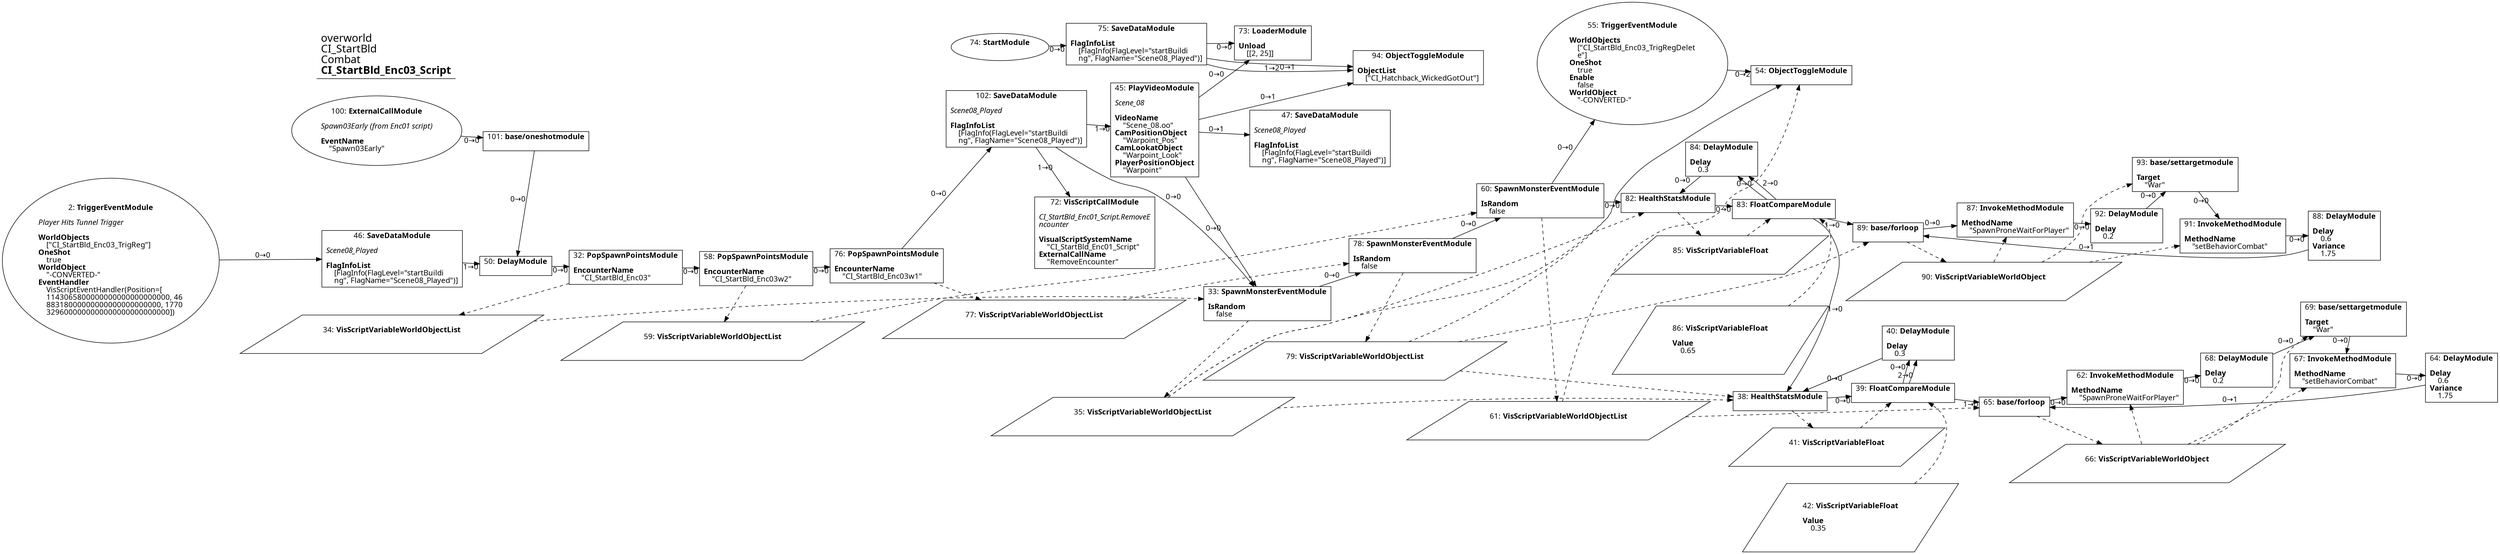 digraph {
    layout = fdp;
    overlap = prism;
    sep = "+16";
    splines = spline;

    node [ shape = box ];

    graph [ fontname = "Segoe UI" ];
    node [ fontname = "Segoe UI" ];
    edge [ fontname = "Segoe UI" ];

    2 [ label = <2: <b>TriggerEventModule</b><br/><br/><i>Player Hits Tunnel Trigger<br align="left"/></i><br align="left"/><b>WorldObjects</b><br align="left"/>    [&quot;CI_StartBld_Enc03_TrigReg&quot;]<br align="left"/><b>OneShot</b><br align="left"/>    true<br align="left"/><b>WorldObject</b><br align="left"/>    &quot;-CONVERTED-&quot;<br align="left"/><b>EventHandler</b><br align="left"/>    VisScriptEventHandler(Position=[<br align="left"/>    1143065800000000000000000000, 46<br align="left"/>    88318000000000000000000000, 1770<br align="left"/>    3296000000000000000000000000])<br align="left"/>> ];
    2 [ shape = oval ]
    2 [ pos = "-0.78300005,0.35200003!" ];
    2 -> 46 [ label = "0→0" ];

    32 [ label = <32: <b>PopSpawnPointsModule</b><br/><br/><b>EncounterName</b><br align="left"/>    &quot;CI_StartBld_Enc03&quot;<br align="left"/>> ];
    32 [ pos = "-0.124000005,0.358!" ];
    32 -> 58 [ label = "0→0" ];
    32 -> 34 [ style = dashed ];

    33 [ label = <33: <b>SpawnMonsterEventModule</b><br/><br/><b>IsRandom</b><br align="left"/>    false<br align="left"/>> ];
    33 [ pos = "0.81500006,0.36!" ];
    33 -> 78 [ label = "0→0" ];
    34 -> 33 [ style = dashed ];
    33 -> 35 [ style = dashed ];

    34 [ label = <34: <b>VisScriptVariableWorldObjectList</b><br/><br/>> ];
    34 [ shape = parallelogram ]
    34 [ pos = "-0.08800001,0.22600001!" ];

    35 [ label = <35: <b>VisScriptVariableWorldObjectList</b><br/><br/>> ];
    35 [ shape = parallelogram ]
    35 [ pos = "0.855,0.11400001!" ];

    38 [ label = <38: <b>HealthStatsModule</b><br/><br/>> ];
    38 [ pos = "2.2080002,-0.080000006!" ];
    38 -> 39 [ label = "0→0" ];
    35 -> 38 [ style = dashed ];
    38 -> 41 [ style = dashed ];
    79 -> 38 [ style = dashed ];

    39 [ label = <39: <b>FloatCompareModule</b><br/><br/>> ];
    39 [ pos = "2.5040002,-0.074!" ];
    39 -> 40 [ label = "0→0" ];
    39 -> 40 [ label = "2→0" ];
    39 -> 65 [ label = "1→0" ];
    41 -> 39 [ style = dashed ];
    42 -> 39 [ style = dashed ];

    40 [ label = <40: <b>DelayModule</b><br/><br/><b>Delay</b><br align="left"/>    0.3<br align="left"/>> ];
    40 [ pos = "2.3830001,0.053000003!" ];
    40 -> 38 [ label = "0→0" ];

    41 [ label = <41: <b>VisScriptVariableFloat</b><br/><br/>> ];
    41 [ shape = parallelogram ]
    41 [ pos = "2.3690002,-0.2!" ];

    42 [ label = <42: <b>VisScriptVariableFloat</b><br/><br/><b>Value</b><br align="left"/>    0.35<br align="left"/>> ];
    42 [ shape = parallelogram ]
    42 [ pos = "2.391,-0.26500002!" ];

    45 [ label = <45: <b>PlayVideoModule</b><br/><br/><i>Scene_08<br align="left"/></i><br align="left"/><b>VideoName</b><br align="left"/>    &quot;Scene_08.oo&quot;<br align="left"/><b>CamPositionObject</b><br align="left"/>    &quot;Warpoint_Pos&quot;<br align="left"/><b>CamLookatObject</b><br align="left"/>    &quot;Warpoint_Look&quot;<br align="left"/><b>PlayerPositionObject</b><br align="left"/>    &quot;Warpoint&quot;<br align="left"/>> ];
    45 [ pos = "0.69100004,0.554!" ];
    45 -> 33 [ label = "0→0" ];
    45 -> 47 [ label = "0→1" ];
    45 -> 73 [ label = "0→0" ];
    45 -> 94 [ label = "0→1" ];

    46 [ label = <46: <b>SaveDataModule</b><br/><br/><i>Scene08_Played<br align="left"/></i><br align="left"/><b>FlagInfoList</b><br align="left"/>    [FlagInfo(FlagLevel=&quot;startBuildi<br align="left"/>    ng&quot;, FlagName=&quot;Scene08_Played&quot;)]<br align="left"/>> ];
    46 [ pos = "-0.508,0.35200003!" ];
    46 -> 50 [ label = "1→0" ];

    47 [ label = <47: <b>SaveDataModule</b><br/><br/><i>Scene08_Played<br align="left"/></i><br align="left"/><b>FlagInfoList</b><br align="left"/>    [FlagInfo(FlagLevel=&quot;startBuildi<br align="left"/>    ng&quot;, FlagName=&quot;Scene08_Played&quot;)]<br align="left"/>> ];
    47 [ pos = "0.878,0.577!" ];

    50 [ label = <50: <b>DelayModule</b><br/><br/>> ];
    50 [ pos = "-0.28,0.358!" ];
    50 -> 32 [ label = "0→0" ];

    54 [ label = <54: <b>ObjectToggleModule</b><br/><br/>> ];
    54 [ pos = "1.9610001,0.69900006!" ];
    35 -> 54 [ style = dashed ];
    61 -> 54 [ style = dashed ];
    79 -> 54 [ style = dashed ];

    55 [ label = <55: <b>TriggerEventModule</b><br/><br/><b>WorldObjects</b><br align="left"/>    [&quot;CI_StartBld_Enc03_TrigRegDelet<br align="left"/>    e&quot;]<br align="left"/><b>OneShot</b><br align="left"/>    true<br align="left"/><b>Enable</b><br align="left"/>    false<br align="left"/><b>WorldObject</b><br align="left"/>    &quot;-CONVERTED-&quot;<br align="left"/>> ];
    55 [ shape = oval ]
    55 [ pos = "1.7090001,0.70500004!" ];
    55 -> 54 [ label = "0→2" ];

    58 [ label = <58: <b>PopSpawnPointsModule</b><br/><br/><b>EncounterName</b><br align="left"/>    &quot;CI_StartBld_Enc03w2&quot;<br align="left"/>> ];
    58 [ pos = "0.11100001,0.358!" ];
    58 -> 76 [ label = "0→0" ];
    58 -> 59 [ style = dashed ];

    59 [ label = <59: <b>VisScriptVariableWorldObjectList</b><br/><br/>> ];
    59 [ shape = parallelogram ]
    59 [ pos = "0.119,0.22100002!" ];

    60 [ label = <60: <b>SpawnMonsterEventModule</b><br/><br/><b>IsRandom</b><br align="left"/>    false<br align="left"/>> ];
    60 [ pos = "1.3620001,0.36200002!" ];
    60 -> 55 [ label = "0→0" ];
    60 -> 82 [ label = "0→0" ];
    60 -> 61 [ style = dashed ];
    59 -> 60 [ style = dashed ];

    61 [ label = <61: <b>VisScriptVariableWorldObjectList</b><br/><br/>> ];
    61 [ shape = parallelogram ]
    61 [ pos = "1.35,0.119!" ];

    62 [ label = <62: <b>InvokeMethodModule</b><br/><br/><b>MethodName</b><br align="left"/>    &quot;SpawnProneWaitForPlayer&quot;<br align="left"/>> ];
    62 [ pos = "2.9210002,-0.11800001!" ];
    62 -> 68 [ label = "0→0" ];
    66 -> 62 [ style = dashed ];

    64 [ label = <64: <b>DelayModule</b><br/><br/><b>Delay</b><br align="left"/>    0.6<br align="left"/><b>Variance</b><br align="left"/>    1.75<br align="left"/>> ];
    64 [ pos = "3.709,-0.123!" ];
    64 -> 65 [ label = "0→1" ];

    65 [ label = <65: <b>base/forloop</b><br/><br/>> ];
    65 [ pos = "2.746,-0.120000005!" ];
    65 -> 62 [ label = "0→0" ];
    61 -> 65 [ style = dashed ];
    65 -> 66 [ style = dashed ];

    66 [ label = <66: <b>VisScriptVariableWorldObject</b><br/><br/>> ];
    66 [ shape = parallelogram ]
    66 [ pos = "2.8330002,-0.26900002!" ];

    67 [ label = <67: <b>InvokeMethodModule</b><br/><br/><b>MethodName</b><br align="left"/>    &quot;setBehaviorCombat&quot;<br align="left"/>> ];
    67 [ pos = "3.4350002,-0.124000005!" ];
    67 -> 64 [ label = "0→0" ];
    66 -> 67 [ style = dashed ];

    68 [ label = <68: <b>DelayModule</b><br/><br/><b>Delay</b><br align="left"/>    0.2<br align="left"/>> ];
    68 [ pos = "3.121,-0.11800001!" ];
    68 -> 69 [ label = "0→0" ];

    69 [ label = <69: <b>base/settargetmodule</b><br/><br/><b>Target</b><br align="left"/>    &quot;War&quot;<br align="left"/>> ];
    69 [ pos = "3.2340002,0.004!" ];
    69 -> 67 [ label = "0→0" ];
    66 -> 69 [ style = dashed ];

    72 [ label = <72: <b>VisScriptCallModule</b><br/><br/><i>CI_StartBld_Enc01_Script.RemoveE<br align="left"/>ncounter<br align="left"/></i><br align="left"/><b>VisualScriptSystemName</b><br align="left"/>    &quot;CI_StartBld_Enc01_Script&quot;<br align="left"/><b>ExternalCallName</b><br align="left"/>    &quot;RemoveEncounter&quot;<br align="left"/>> ];
    72 [ pos = "0.69100004,0.42600003!" ];

    73 [ label = <73: <b>LoaderModule</b><br/><br/><b>Unload</b><br align="left"/>    [[2, 25]]<br align="left"/>> ];
    73 [ pos = "0.8,0.81100005!" ];

    74 [ label = <74: <b>StartModule</b><br/><br/>> ];
    74 [ shape = oval ]
    74 [ pos = "0.372,0.81200004!" ];
    74 -> 75 [ label = "0→0" ];

    75 [ label = <75: <b>SaveDataModule</b><br/><br/><b>FlagInfoList</b><br align="left"/>    [FlagInfo(FlagLevel=&quot;startBuildi<br align="left"/>    ng&quot;, FlagName=&quot;Scene08_Played&quot;)]<br align="left"/>> ];
    75 [ pos = "0.551,0.81100005!" ];
    75 -> 73 [ label = "0→0" ];
    75 -> 94 [ label = "1→2" ];
    75 -> 94 [ label = "0→1" ];

    76 [ label = <76: <b>PopSpawnPointsModule</b><br/><br/><b>EncounterName</b><br align="left"/>    &quot;CI_StartBld_Enc03w1&quot;<br align="left"/>> ];
    76 [ pos = "0.36100003,0.358!" ];
    76 -> 102 [ label = "0→0" ];
    76 -> 77 [ style = dashed ];

    77 [ label = <77: <b>VisScriptVariableWorldObjectList</b><br/><br/>> ];
    77 [ shape = parallelogram ]
    77 [ pos = "0.363,0.22600001!" ];

    78 [ label = <78: <b>SpawnMonsterEventModule</b><br/><br/><b>IsRandom</b><br align="left"/>    false<br align="left"/>> ];
    78 [ pos = "1.0910001,0.36100003!" ];
    78 -> 60 [ label = "0→0" ];
    78 -> 79 [ style = dashed ];
    77 -> 78 [ style = dashed ];

    79 [ label = <79: <b>VisScriptVariableWorldObjectList</b><br/><br/>> ];
    79 [ shape = parallelogram ]
    79 [ pos = "1.1190001,0.147!" ];

    82 [ label = <82: <b>HealthStatsModule</b><br/><br/>> ];
    82 [ pos = "1.6760001,0.36100003!" ];
    82 -> 83 [ label = "0→0" ];
    82 -> 85 [ style = dashed ];
    35 -> 82 [ style = dashed ];

    83 [ label = <83: <b>FloatCompareModule</b><br/><br/>> ];
    83 [ pos = "1.973,0.367!" ];
    83 -> 84 [ label = "0→0" ];
    83 -> 84 [ label = "2→0" ];
    83 -> 89 [ label = "1→0" ];
    83 -> 38 [ label = "1→0" ];
    85 -> 83 [ style = dashed ];
    86 -> 83 [ style = dashed ];

    84 [ label = <84: <b>DelayModule</b><br/><br/><b>Delay</b><br align="left"/>    0.3<br align="left"/>> ];
    84 [ pos = "1.8520001,0.49400002!" ];
    84 -> 82 [ label = "0→0" ];

    85 [ label = <85: <b>VisScriptVariableFloat</b><br/><br/>> ];
    85 [ shape = parallelogram ]
    85 [ pos = "1.838,0.24100001!" ];

    86 [ label = <86: <b>VisScriptVariableFloat</b><br/><br/><b>Value</b><br align="left"/>    0.65<br align="left"/>> ];
    86 [ shape = parallelogram ]
    86 [ pos = "1.8600001,0.17600001!" ];

    87 [ label = <87: <b>InvokeMethodModule</b><br/><br/><b>MethodName</b><br align="left"/>    &quot;SpawnProneWaitForPlayer&quot;<br align="left"/>> ];
    87 [ pos = "2.39,0.323!" ];
    87 -> 92 [ label = "0→0" ];
    90 -> 87 [ style = dashed ];

    88 [ label = <88: <b>DelayModule</b><br/><br/><b>Delay</b><br align="left"/>    0.6<br align="left"/><b>Variance</b><br align="left"/>    1.75<br align="left"/>> ];
    88 [ pos = "3.1780002,0.31800002!" ];
    88 -> 89 [ label = "0→1" ];

    89 [ label = <89: <b>base/forloop</b><br/><br/>> ];
    89 [ pos = "2.2150002,0.321!" ];
    89 -> 87 [ label = "0→0" ];
    89 -> 90 [ style = dashed ];
    79 -> 89 [ style = dashed ];

    90 [ label = <90: <b>VisScriptVariableWorldObject</b><br/><br/>> ];
    90 [ shape = parallelogram ]
    90 [ pos = "2.302,0.172!" ];

    91 [ label = <91: <b>InvokeMethodModule</b><br/><br/><b>MethodName</b><br align="left"/>    &quot;setBehaviorCombat&quot;<br align="left"/>> ];
    91 [ pos = "2.904,0.317!" ];
    91 -> 88 [ label = "0→0" ];
    90 -> 91 [ style = dashed ];

    92 [ label = <92: <b>DelayModule</b><br/><br/><b>Delay</b><br align="left"/>    0.2<br align="left"/>> ];
    92 [ pos = "2.5900002,0.323!" ];
    92 -> 93 [ label = "0→0" ];

    93 [ label = <93: <b>base/settargetmodule</b><br/><br/><b>Target</b><br align="left"/>    &quot;War&quot;<br align="left"/>> ];
    93 [ pos = "2.703,0.44500002!" ];
    93 -> 91 [ label = "0→0" ];
    90 -> 93 [ style = dashed ];

    94 [ label = <94: <b>ObjectToggleModule</b><br/><br/><b>ObjectList</b><br align="left"/>    [&quot;CI_Hatchback_WickedGotOut&quot;]<br align="left"/>> ];
    94 [ pos = "1.1110001,0.74500006!" ];

    100 [ label = <100: <b>ExternalCallModule</b><br/><br/><i>Spawn03Early (from Enc01 script)<br align="left"/></i><br align="left"/><b>EventName</b><br align="left"/>    &quot;Spawn03Early&quot;<br align="left"/>> ];
    100 [ shape = oval ]
    100 [ pos = "-0.77300006,0.56700003!" ];
    100 -> 101 [ label = "0→0" ];

    101 [ label = <101: <b>base/oneshotmodule</b><br/><br/>> ];
    101 [ pos = "-0.541,0.56700003!" ];
    101 -> 50 [ label = "0→0" ];

    102 [ label = <102: <b>SaveDataModule</b><br/><br/><i>Scene08_Played<br align="left"/></i><br align="left"/><b>FlagInfoList</b><br align="left"/>    [FlagInfo(FlagLevel=&quot;startBuildi<br align="left"/>    ng&quot;, FlagName=&quot;Scene08_Played&quot;)]<br align="left"/>> ];
    102 [ pos = "0.469,0.577!" ];
    102 -> 45 [ label = "1→0" ];
    102 -> 72 [ label = "1→0" ];
    102 -> 33 [ label = "0→0" ];

    title [ pos = "-0.78400004,0.813!" ];
    title [ shape = underline ];
    title [ label = <<font point-size="20">overworld<br align="left"/>CI_StartBld<br align="left"/>Combat<br align="left"/><b>CI_StartBld_Enc03_Script</b><br align="left"/></font>> ];
}
